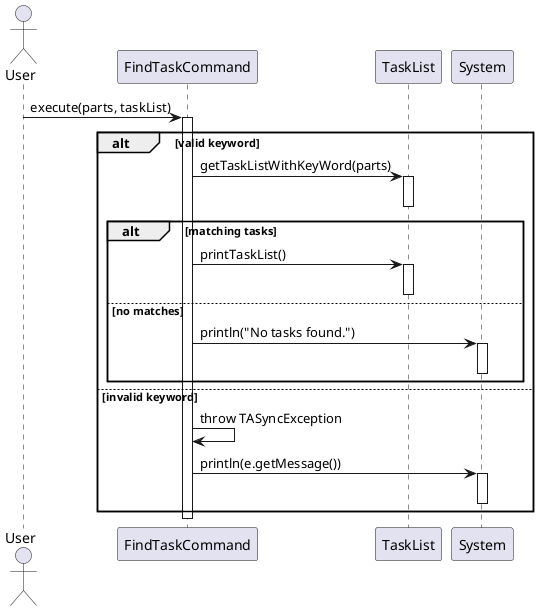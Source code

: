 @startuml
'https://plantuml.com/sequence-diagram

actor User

participant "FindTaskCommand" as FindCmd
participant "TaskList" as TaskList
participant "System" as Console

User -> FindCmd : execute(parts, taskList)
activate FindCmd

alt valid keyword
    FindCmd -> TaskList : getTaskListWithKeyWord(parts)
    activate TaskList
    deactivate TaskList

    alt matching tasks
        FindCmd -> TaskList : printTaskList()
        activate TaskList
        deactivate TaskList
    else no matches
        FindCmd -> Console : println("No tasks found.")
        activate Console
        deactivate Console
    end
else invalid keyword
    FindCmd -> FindCmd : throw TASyncException
    FindCmd -> Console : println(e.getMessage())
    activate Console
    deactivate Console
end

deactivate FindCmd
@enduml